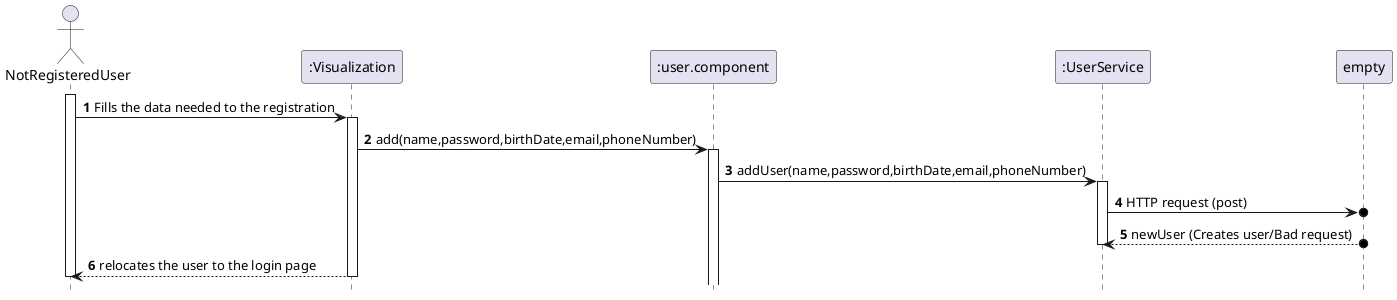 @startuml
    hide footbox
        autonumber

        actor "NotRegisteredUser" as U
        participant ":Visualization" as SPA
        participant ":user.component" as UC
        participant ":UserService" as US

        activate U
            U -> SPA : Fills the data needed to the registration
            activate SPA
            SPA -> UC : add(name,password,birthDate,email,phoneNumber)
            activate UC
            UC -> US : addUser(name,password,birthDate,email,phoneNumber)
            activate US
            US ->o empty : HTTP request (post)
            empty o--> US : newUser (Creates user/Bad request)
            deactivate US
            SPA --> U : relocates the user to the login page
            deactivate SPA
        deactivate U